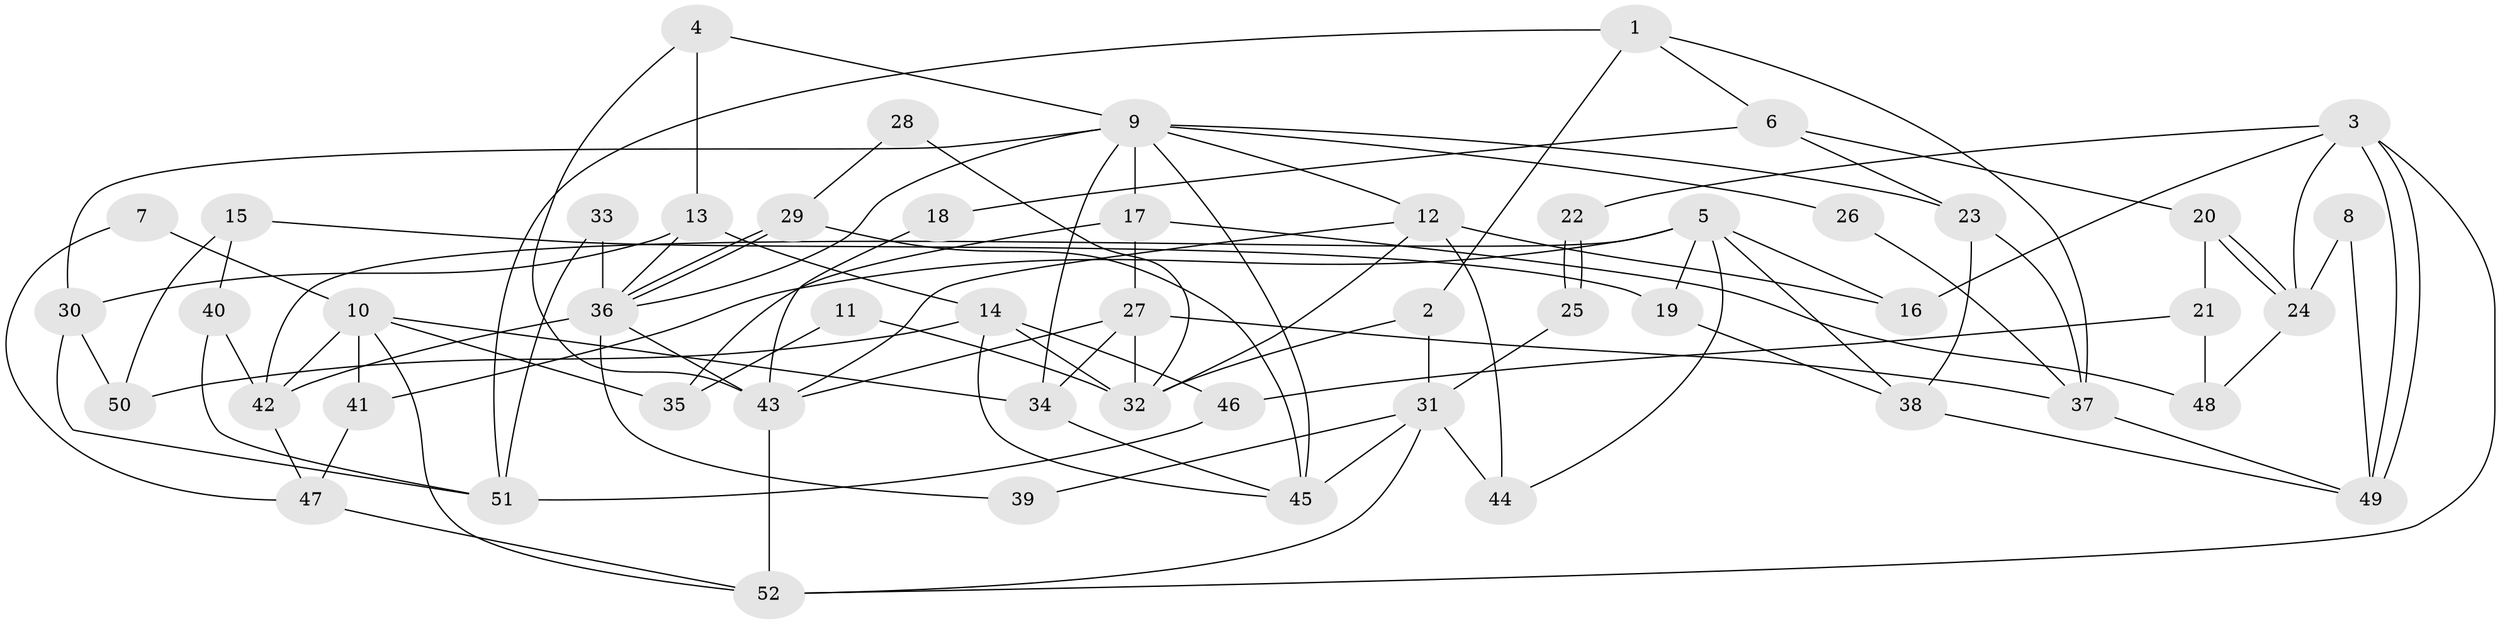 // Generated by graph-tools (version 1.1) at 2025/36/03/09/25 02:36:06]
// undirected, 52 vertices, 104 edges
graph export_dot {
graph [start="1"]
  node [color=gray90,style=filled];
  1;
  2;
  3;
  4;
  5;
  6;
  7;
  8;
  9;
  10;
  11;
  12;
  13;
  14;
  15;
  16;
  17;
  18;
  19;
  20;
  21;
  22;
  23;
  24;
  25;
  26;
  27;
  28;
  29;
  30;
  31;
  32;
  33;
  34;
  35;
  36;
  37;
  38;
  39;
  40;
  41;
  42;
  43;
  44;
  45;
  46;
  47;
  48;
  49;
  50;
  51;
  52;
  1 -- 37;
  1 -- 51;
  1 -- 2;
  1 -- 6;
  2 -- 32;
  2 -- 31;
  3 -- 52;
  3 -- 49;
  3 -- 49;
  3 -- 16;
  3 -- 22;
  3 -- 24;
  4 -- 13;
  4 -- 43;
  4 -- 9;
  5 -- 44;
  5 -- 16;
  5 -- 19;
  5 -- 38;
  5 -- 41;
  5 -- 42;
  6 -- 23;
  6 -- 18;
  6 -- 20;
  7 -- 10;
  7 -- 47;
  8 -- 24;
  8 -- 49;
  9 -- 36;
  9 -- 12;
  9 -- 17;
  9 -- 23;
  9 -- 26;
  9 -- 30;
  9 -- 34;
  9 -- 45;
  10 -- 41;
  10 -- 52;
  10 -- 34;
  10 -- 35;
  10 -- 42;
  11 -- 32;
  11 -- 35;
  12 -- 32;
  12 -- 16;
  12 -- 43;
  12 -- 44;
  13 -- 14;
  13 -- 36;
  13 -- 30;
  14 -- 50;
  14 -- 45;
  14 -- 32;
  14 -- 46;
  15 -- 19;
  15 -- 40;
  15 -- 50;
  17 -- 27;
  17 -- 35;
  17 -- 48;
  18 -- 43;
  19 -- 38;
  20 -- 24;
  20 -- 24;
  20 -- 21;
  21 -- 48;
  21 -- 46;
  22 -- 25;
  22 -- 25;
  23 -- 38;
  23 -- 37;
  24 -- 48;
  25 -- 31;
  26 -- 37;
  27 -- 43;
  27 -- 34;
  27 -- 32;
  27 -- 37;
  28 -- 32;
  28 -- 29;
  29 -- 36;
  29 -- 36;
  29 -- 45;
  30 -- 50;
  30 -- 51;
  31 -- 45;
  31 -- 39;
  31 -- 44;
  31 -- 52;
  33 -- 51;
  33 -- 36;
  34 -- 45;
  36 -- 42;
  36 -- 39;
  36 -- 43;
  37 -- 49;
  38 -- 49;
  40 -- 42;
  40 -- 51;
  41 -- 47;
  42 -- 47;
  43 -- 52;
  46 -- 51;
  47 -- 52;
}
